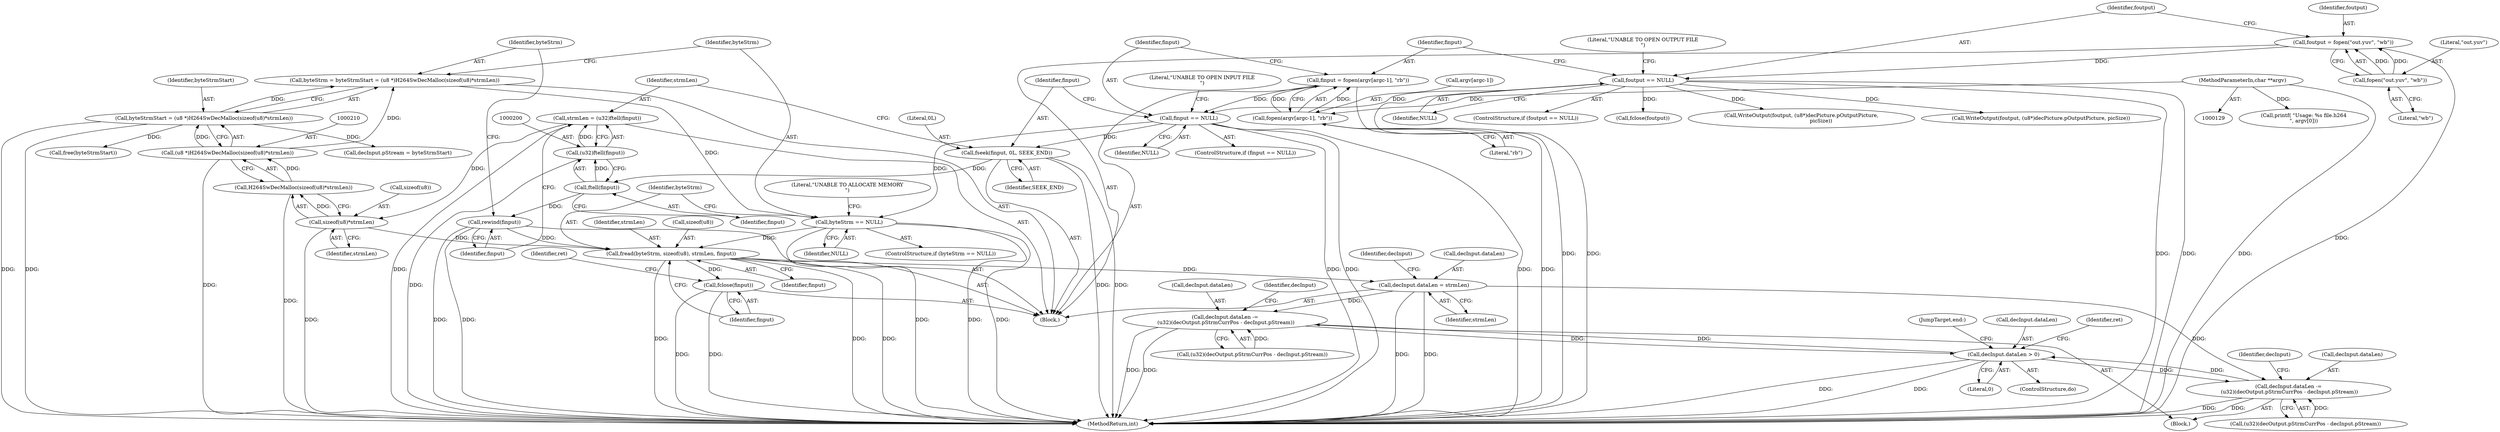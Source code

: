 digraph "0_Android_2b6f22dc64d456471a1dc6df09d515771d1427c8_1@API" {
"1000226" [label="(Call,fread(byteStrm, sizeof(u8), strmLen, finput))"];
"1000217" [label="(Call,byteStrm == NULL)"];
"1000205" [label="(Call,byteStrm = byteStrmStart = (u8 *)H264SwDecMalloc(sizeof(u8)*strmLen))"];
"1000207" [label="(Call,byteStrmStart = (u8 *)H264SwDecMalloc(sizeof(u8)*strmLen))"];
"1000209" [label="(Call,(u8 *)H264SwDecMalloc(sizeof(u8)*strmLen))"];
"1000211" [label="(Call,H264SwDecMalloc(sizeof(u8)*strmLen))"];
"1000212" [label="(Call,sizeof(u8)*strmLen)"];
"1000197" [label="(Call,strmLen = (u32)ftell(finput))"];
"1000199" [label="(Call,(u32)ftell(finput))"];
"1000201" [label="(Call,ftell(finput))"];
"1000193" [label="(Call,fseek(finput, 0L, SEEK_END))"];
"1000184" [label="(Call,finput == NULL)"];
"1000174" [label="(Call,finput = fopen(argv[argc-1], \"rb\"))"];
"1000176" [label="(Call,fopen(argv[argc-1], \"rb\"))"];
"1000131" [label="(MethodParameterIn,char **argv)"];
"1000165" [label="(Call,foutput == NULL)"];
"1000159" [label="(Call,foutput = fopen(\"out.yuv\", \"wb\"))"];
"1000161" [label="(Call,fopen(\"out.yuv\", \"wb\"))"];
"1000203" [label="(Call,rewind(finput))"];
"1000232" [label="(Call,fclose(finput))"];
"1000255" [label="(Call,decInput.dataLen = strmLen)"];
"1000319" [label="(Call,decInput.dataLen -=\n (u32)(decOutput.pStrmCurrPos - decInput.pStream))"];
"1000406" [label="(Call,decInput.dataLen > 0)"];
"1000342" [label="(Call,decInput.dataLen -=\n (u32)(decOutput.pStrmCurrPos - decInput.pStream))"];
"1000209" [label="(Call,(u8 *)H264SwDecMalloc(sizeof(u8)*strmLen))"];
"1000227" [label="(Identifier,byteStrm)"];
"1000255" [label="(Call,decInput.dataLen = strmLen)"];
"1000204" [label="(Identifier,finput)"];
"1000161" [label="(Call,fopen(\"out.yuv\", \"wb\"))"];
"1000177" [label="(Call,argv[argc-1])"];
"1000194" [label="(Identifier,finput)"];
"1000151" [label="(Call,printf( \"Usage: %s file.h264\n\", argv[0]))"];
"1000226" [label="(Call,fread(byteStrm, sizeof(u8), strmLen, finput))"];
"1000280" [label="(Block,)"];
"1000218" [label="(Identifier,byteStrm)"];
"1000186" [label="(Identifier,NULL)"];
"1000184" [label="(Call,finput == NULL)"];
"1000411" [label="(JumpTarget,end:)"];
"1000203" [label="(Call,rewind(finput))"];
"1000195" [label="(Literal,0L)"];
"1000342" [label="(Call,decInput.dataLen -=\n (u32)(decOutput.pStrmCurrPos - decInput.pStream))"];
"1000320" [label="(Call,decInput.dataLen)"];
"1000406" [label="(Call,decInput.dataLen > 0)"];
"1000166" [label="(Identifier,foutput)"];
"1000343" [label="(Call,decInput.dataLen)"];
"1000212" [label="(Call,sizeof(u8)*strmLen)"];
"1000182" [label="(Literal,\"rb\")"];
"1000230" [label="(Identifier,strmLen)"];
"1000174" [label="(Call,finput = fopen(argv[argc-1], \"rb\"))"];
"1000164" [label="(ControlStructure,if (foutput == NULL))"];
"1000198" [label="(Identifier,strmLen)"];
"1000159" [label="(Call,foutput = fopen(\"out.yuv\", \"wb\"))"];
"1000447" [label="(Call,fclose(foutput))"];
"1000357" [label="(Identifier,decInput)"];
"1000453" [label="(MethodReturn,int)"];
"1000219" [label="(Identifier,NULL)"];
"1000250" [label="(Call,decInput.pStream = byteStrmStart)"];
"1000211" [label="(Call,H264SwDecMalloc(sizeof(u8)*strmLen))"];
"1000217" [label="(Call,byteStrm == NULL)"];
"1000162" [label="(Literal,\"out.yuv\")"];
"1000256" [label="(Call,decInput.dataLen)"];
"1000183" [label="(ControlStructure,if (finput == NULL))"];
"1000197" [label="(Call,strmLen = (u32)ftell(finput))"];
"1000410" [label="(Literal,0)"];
"1000205" [label="(Call,byteStrm = byteStrmStart = (u8 *)H264SwDecMalloc(sizeof(u8)*strmLen))"];
"1000259" [label="(Identifier,strmLen)"];
"1000201" [label="(Call,ftell(finput))"];
"1000189" [label="(Literal,\"UNABLE TO OPEN INPUT FILE\n\")"];
"1000176" [label="(Call,fopen(argv[argc-1], \"rb\"))"];
"1000213" [label="(Call,sizeof(u8))"];
"1000233" [label="(Identifier,finput)"];
"1000407" [label="(Call,decInput.dataLen)"];
"1000170" [label="(Literal,\"UNABLE TO OPEN OUTPUT FILE\n\")"];
"1000387" [label="(Call,WriteOutput(foutput, (u8*)decPicture.pOutputPicture,\n                        picSize))"];
"1000231" [label="(Identifier,finput)"];
"1000235" [label="(Identifier,ret)"];
"1000323" [label="(Call,(u32)(decOutput.pStrmCurrPos - decInput.pStream))"];
"1000215" [label="(Identifier,strmLen)"];
"1000206" [label="(Identifier,byteStrm)"];
"1000196" [label="(Identifier,SEEK_END)"];
"1000175" [label="(Identifier,finput)"];
"1000437" [label="(Call,WriteOutput(foutput, (u8*)decPicture.pOutputPicture, picSize))"];
"1000228" [label="(Call,sizeof(u8))"];
"1000163" [label="(Literal,\"wb\")"];
"1000319" [label="(Call,decInput.dataLen -=\n (u32)(decOutput.pStrmCurrPos - decInput.pStream))"];
"1000271" [label="(Identifier,ret)"];
"1000346" [label="(Call,(u32)(decOutput.pStrmCurrPos - decInput.pStream))"];
"1000132" [label="(Block,)"];
"1000232" [label="(Call,fclose(finput))"];
"1000268" [label="(ControlStructure,do)"];
"1000334" [label="(Identifier,decInput)"];
"1000208" [label="(Identifier,byteStrmStart)"];
"1000216" [label="(ControlStructure,if (byteStrm == NULL))"];
"1000160" [label="(Identifier,foutput)"];
"1000262" [label="(Identifier,decInput)"];
"1000202" [label="(Identifier,finput)"];
"1000222" [label="(Literal,\"UNABLE TO ALLOCATE MEMORY\n\")"];
"1000449" [label="(Call,free(byteStrmStart))"];
"1000193" [label="(Call,fseek(finput, 0L, SEEK_END))"];
"1000185" [label="(Identifier,finput)"];
"1000131" [label="(MethodParameterIn,char **argv)"];
"1000199" [label="(Call,(u32)ftell(finput))"];
"1000207" [label="(Call,byteStrmStart = (u8 *)H264SwDecMalloc(sizeof(u8)*strmLen))"];
"1000167" [label="(Identifier,NULL)"];
"1000165" [label="(Call,foutput == NULL)"];
"1000226" -> "1000132"  [label="AST: "];
"1000226" -> "1000231"  [label="CFG: "];
"1000227" -> "1000226"  [label="AST: "];
"1000228" -> "1000226"  [label="AST: "];
"1000230" -> "1000226"  [label="AST: "];
"1000231" -> "1000226"  [label="AST: "];
"1000233" -> "1000226"  [label="CFG: "];
"1000226" -> "1000453"  [label="DDG: "];
"1000226" -> "1000453"  [label="DDG: "];
"1000226" -> "1000453"  [label="DDG: "];
"1000217" -> "1000226"  [label="DDG: "];
"1000212" -> "1000226"  [label="DDG: "];
"1000203" -> "1000226"  [label="DDG: "];
"1000226" -> "1000232"  [label="DDG: "];
"1000226" -> "1000255"  [label="DDG: "];
"1000217" -> "1000216"  [label="AST: "];
"1000217" -> "1000219"  [label="CFG: "];
"1000218" -> "1000217"  [label="AST: "];
"1000219" -> "1000217"  [label="AST: "];
"1000222" -> "1000217"  [label="CFG: "];
"1000227" -> "1000217"  [label="CFG: "];
"1000217" -> "1000453"  [label="DDG: "];
"1000217" -> "1000453"  [label="DDG: "];
"1000217" -> "1000453"  [label="DDG: "];
"1000205" -> "1000217"  [label="DDG: "];
"1000184" -> "1000217"  [label="DDG: "];
"1000205" -> "1000132"  [label="AST: "];
"1000205" -> "1000207"  [label="CFG: "];
"1000206" -> "1000205"  [label="AST: "];
"1000207" -> "1000205"  [label="AST: "];
"1000218" -> "1000205"  [label="CFG: "];
"1000207" -> "1000205"  [label="DDG: "];
"1000209" -> "1000205"  [label="DDG: "];
"1000207" -> "1000209"  [label="CFG: "];
"1000208" -> "1000207"  [label="AST: "];
"1000209" -> "1000207"  [label="AST: "];
"1000207" -> "1000453"  [label="DDG: "];
"1000207" -> "1000453"  [label="DDG: "];
"1000209" -> "1000207"  [label="DDG: "];
"1000207" -> "1000250"  [label="DDG: "];
"1000207" -> "1000449"  [label="DDG: "];
"1000209" -> "1000211"  [label="CFG: "];
"1000210" -> "1000209"  [label="AST: "];
"1000211" -> "1000209"  [label="AST: "];
"1000209" -> "1000453"  [label="DDG: "];
"1000211" -> "1000209"  [label="DDG: "];
"1000211" -> "1000212"  [label="CFG: "];
"1000212" -> "1000211"  [label="AST: "];
"1000211" -> "1000453"  [label="DDG: "];
"1000212" -> "1000211"  [label="DDG: "];
"1000212" -> "1000215"  [label="CFG: "];
"1000213" -> "1000212"  [label="AST: "];
"1000215" -> "1000212"  [label="AST: "];
"1000212" -> "1000453"  [label="DDG: "];
"1000197" -> "1000212"  [label="DDG: "];
"1000197" -> "1000132"  [label="AST: "];
"1000197" -> "1000199"  [label="CFG: "];
"1000198" -> "1000197"  [label="AST: "];
"1000199" -> "1000197"  [label="AST: "];
"1000204" -> "1000197"  [label="CFG: "];
"1000197" -> "1000453"  [label="DDG: "];
"1000199" -> "1000197"  [label="DDG: "];
"1000199" -> "1000201"  [label="CFG: "];
"1000200" -> "1000199"  [label="AST: "];
"1000201" -> "1000199"  [label="AST: "];
"1000199" -> "1000453"  [label="DDG: "];
"1000201" -> "1000199"  [label="DDG: "];
"1000201" -> "1000202"  [label="CFG: "];
"1000202" -> "1000201"  [label="AST: "];
"1000193" -> "1000201"  [label="DDG: "];
"1000201" -> "1000203"  [label="DDG: "];
"1000193" -> "1000132"  [label="AST: "];
"1000193" -> "1000196"  [label="CFG: "];
"1000194" -> "1000193"  [label="AST: "];
"1000195" -> "1000193"  [label="AST: "];
"1000196" -> "1000193"  [label="AST: "];
"1000198" -> "1000193"  [label="CFG: "];
"1000193" -> "1000453"  [label="DDG: "];
"1000193" -> "1000453"  [label="DDG: "];
"1000184" -> "1000193"  [label="DDG: "];
"1000184" -> "1000183"  [label="AST: "];
"1000184" -> "1000186"  [label="CFG: "];
"1000185" -> "1000184"  [label="AST: "];
"1000186" -> "1000184"  [label="AST: "];
"1000189" -> "1000184"  [label="CFG: "];
"1000194" -> "1000184"  [label="CFG: "];
"1000184" -> "1000453"  [label="DDG: "];
"1000184" -> "1000453"  [label="DDG: "];
"1000184" -> "1000453"  [label="DDG: "];
"1000174" -> "1000184"  [label="DDG: "];
"1000165" -> "1000184"  [label="DDG: "];
"1000174" -> "1000132"  [label="AST: "];
"1000174" -> "1000176"  [label="CFG: "];
"1000175" -> "1000174"  [label="AST: "];
"1000176" -> "1000174"  [label="AST: "];
"1000185" -> "1000174"  [label="CFG: "];
"1000174" -> "1000453"  [label="DDG: "];
"1000176" -> "1000174"  [label="DDG: "];
"1000176" -> "1000174"  [label="DDG: "];
"1000176" -> "1000182"  [label="CFG: "];
"1000177" -> "1000176"  [label="AST: "];
"1000182" -> "1000176"  [label="AST: "];
"1000176" -> "1000453"  [label="DDG: "];
"1000131" -> "1000176"  [label="DDG: "];
"1000131" -> "1000129"  [label="AST: "];
"1000131" -> "1000453"  [label="DDG: "];
"1000131" -> "1000151"  [label="DDG: "];
"1000165" -> "1000164"  [label="AST: "];
"1000165" -> "1000167"  [label="CFG: "];
"1000166" -> "1000165"  [label="AST: "];
"1000167" -> "1000165"  [label="AST: "];
"1000170" -> "1000165"  [label="CFG: "];
"1000175" -> "1000165"  [label="CFG: "];
"1000165" -> "1000453"  [label="DDG: "];
"1000165" -> "1000453"  [label="DDG: "];
"1000165" -> "1000453"  [label="DDG: "];
"1000159" -> "1000165"  [label="DDG: "];
"1000165" -> "1000387"  [label="DDG: "];
"1000165" -> "1000437"  [label="DDG: "];
"1000165" -> "1000447"  [label="DDG: "];
"1000159" -> "1000132"  [label="AST: "];
"1000159" -> "1000161"  [label="CFG: "];
"1000160" -> "1000159"  [label="AST: "];
"1000161" -> "1000159"  [label="AST: "];
"1000166" -> "1000159"  [label="CFG: "];
"1000159" -> "1000453"  [label="DDG: "];
"1000161" -> "1000159"  [label="DDG: "];
"1000161" -> "1000159"  [label="DDG: "];
"1000161" -> "1000163"  [label="CFG: "];
"1000162" -> "1000161"  [label="AST: "];
"1000163" -> "1000161"  [label="AST: "];
"1000203" -> "1000132"  [label="AST: "];
"1000203" -> "1000204"  [label="CFG: "];
"1000204" -> "1000203"  [label="AST: "];
"1000206" -> "1000203"  [label="CFG: "];
"1000203" -> "1000453"  [label="DDG: "];
"1000203" -> "1000453"  [label="DDG: "];
"1000232" -> "1000132"  [label="AST: "];
"1000232" -> "1000233"  [label="CFG: "];
"1000233" -> "1000232"  [label="AST: "];
"1000235" -> "1000232"  [label="CFG: "];
"1000232" -> "1000453"  [label="DDG: "];
"1000232" -> "1000453"  [label="DDG: "];
"1000255" -> "1000132"  [label="AST: "];
"1000255" -> "1000259"  [label="CFG: "];
"1000256" -> "1000255"  [label="AST: "];
"1000259" -> "1000255"  [label="AST: "];
"1000262" -> "1000255"  [label="CFG: "];
"1000255" -> "1000453"  [label="DDG: "];
"1000255" -> "1000453"  [label="DDG: "];
"1000255" -> "1000319"  [label="DDG: "];
"1000255" -> "1000342"  [label="DDG: "];
"1000319" -> "1000280"  [label="AST: "];
"1000319" -> "1000323"  [label="CFG: "];
"1000320" -> "1000319"  [label="AST: "];
"1000323" -> "1000319"  [label="AST: "];
"1000334" -> "1000319"  [label="CFG: "];
"1000319" -> "1000453"  [label="DDG: "];
"1000319" -> "1000453"  [label="DDG: "];
"1000323" -> "1000319"  [label="DDG: "];
"1000406" -> "1000319"  [label="DDG: "];
"1000319" -> "1000406"  [label="DDG: "];
"1000406" -> "1000268"  [label="AST: "];
"1000406" -> "1000410"  [label="CFG: "];
"1000407" -> "1000406"  [label="AST: "];
"1000410" -> "1000406"  [label="AST: "];
"1000271" -> "1000406"  [label="CFG: "];
"1000411" -> "1000406"  [label="CFG: "];
"1000406" -> "1000453"  [label="DDG: "];
"1000406" -> "1000453"  [label="DDG: "];
"1000406" -> "1000342"  [label="DDG: "];
"1000342" -> "1000406"  [label="DDG: "];
"1000342" -> "1000280"  [label="AST: "];
"1000342" -> "1000346"  [label="CFG: "];
"1000343" -> "1000342"  [label="AST: "];
"1000346" -> "1000342"  [label="AST: "];
"1000357" -> "1000342"  [label="CFG: "];
"1000342" -> "1000453"  [label="DDG: "];
"1000342" -> "1000453"  [label="DDG: "];
"1000346" -> "1000342"  [label="DDG: "];
}
